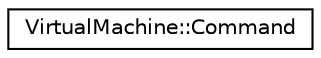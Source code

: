 digraph "Graphical Class Hierarchy"
{
  edge [fontname="Helvetica",fontsize="10",labelfontname="Helvetica",labelfontsize="10"];
  node [fontname="Helvetica",fontsize="10",shape=record];
  rankdir="LR";
  Node0 [label="VirtualMachine::Command",height=0.2,width=0.4,color="black", fillcolor="white", style="filled",URL="$classaworx_1_1lib_1_1expressions_1_1detail_1_1VirtualMachine_1_1Command.html"];
}
